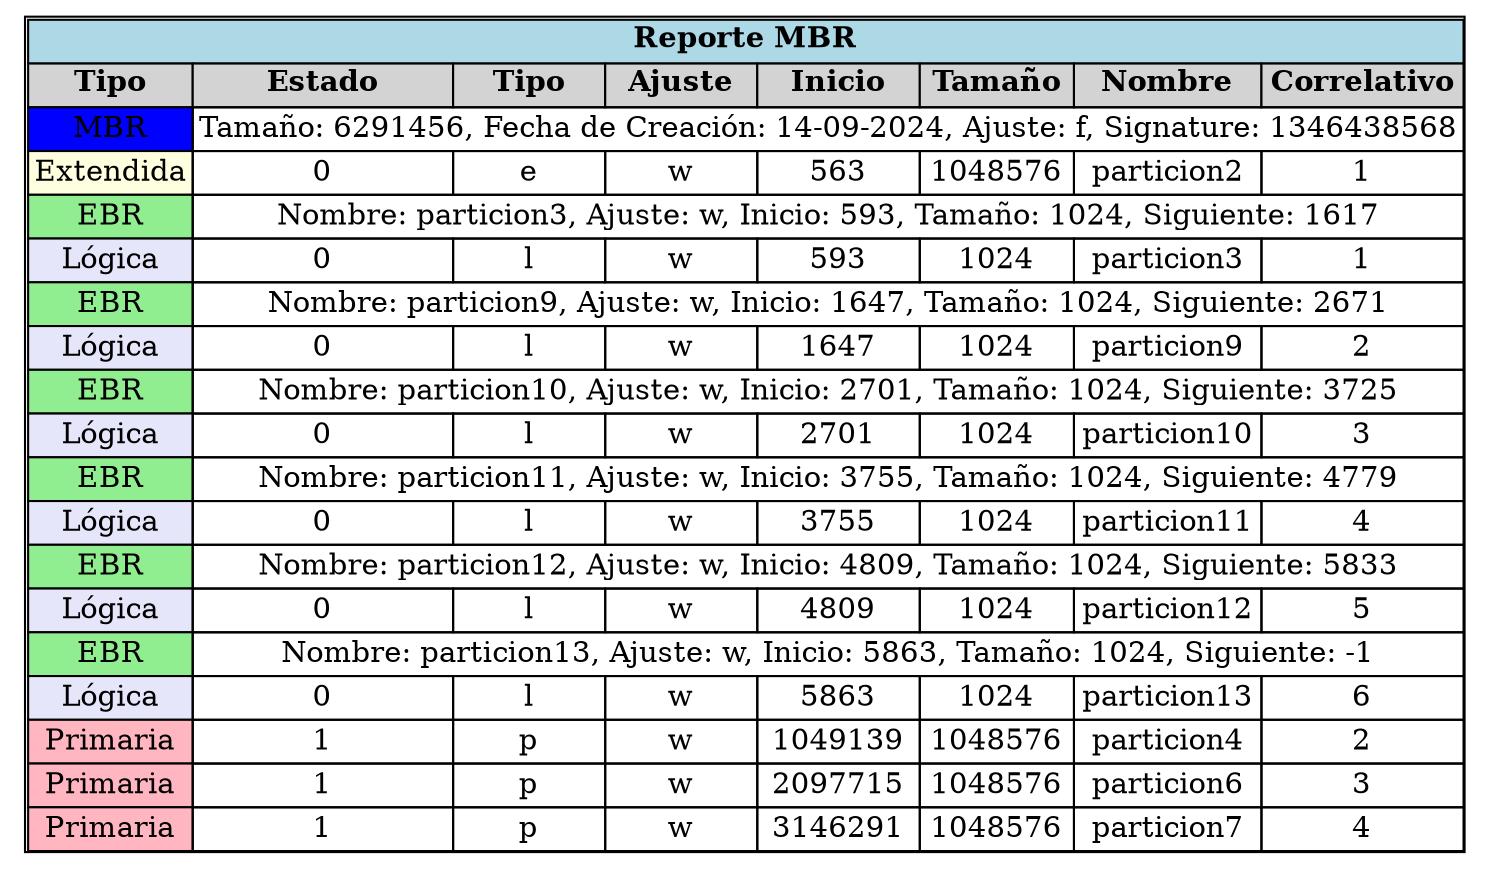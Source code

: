 digraph G {
node [shape=plaintext];
tabla [label=<
<table border='1' cellborder='1' cellspacing='0'>
<tr><td colspan='8' bgcolor='lightblue'><b>Reporte MBR</b></td></tr>
<tr><td bgcolor='lightgray'><b>Tipo</b></td><td bgcolor='lightgray'><b>Estado</b></td><td bgcolor='lightgray'><b>Tipo</b></td><td bgcolor='lightgray'><b>Ajuste</b></td><td bgcolor='lightgray'><b>Inicio</b></td><td bgcolor='lightgray'><b>Tamaño</b></td><td bgcolor='lightgray'><b>Nombre</b></td><td bgcolor='lightgray'><b>Correlativo</b></td></tr>
<tr><td bgcolor='blue'>MBR</td><td colspan='7'>Tamaño: 6291456, Fecha de Creación: 14-09-2024, Ajuste: f, Signature: 1346438568</td></tr>
<tr><td bgcolor='lightyellow'>Extendida</td><td>0</td><td>e</td><td>w</td><td>563</td><td>1048576</td><td>particion2</td><td>1</td></tr>
<tr><td bgcolor='lightgreen'>EBR</td><td colspan='7'>Nombre: particion3, Ajuste: w, Inicio: 593, Tamaño: 1024, Siguiente: 1617</td></tr>
<tr><td bgcolor='lavender'>Lógica</td><td>0</td><td>l</td><td>w</td><td>593</td><td>1024</td><td>particion3</td><td>1</td></tr>
<tr><td bgcolor='lightgreen'>EBR</td><td colspan='7'>Nombre: particion9, Ajuste: w, Inicio: 1647, Tamaño: 1024, Siguiente: 2671</td></tr>
<tr><td bgcolor='lavender'>Lógica</td><td>0</td><td>l</td><td>w</td><td>1647</td><td>1024</td><td>particion9</td><td>2</td></tr>
<tr><td bgcolor='lightgreen'>EBR</td><td colspan='7'>Nombre: particion10, Ajuste: w, Inicio: 2701, Tamaño: 1024, Siguiente: 3725</td></tr>
<tr><td bgcolor='lavender'>Lógica</td><td>0</td><td>l</td><td>w</td><td>2701</td><td>1024</td><td>particion10</td><td>3</td></tr>
<tr><td bgcolor='lightgreen'>EBR</td><td colspan='7'>Nombre: particion11, Ajuste: w, Inicio: 3755, Tamaño: 1024, Siguiente: 4779</td></tr>
<tr><td bgcolor='lavender'>Lógica</td><td>0</td><td>l</td><td>w</td><td>3755</td><td>1024</td><td>particion11</td><td>4</td></tr>
<tr><td bgcolor='lightgreen'>EBR</td><td colspan='7'>Nombre: particion12, Ajuste: w, Inicio: 4809, Tamaño: 1024, Siguiente: 5833</td></tr>
<tr><td bgcolor='lavender'>Lógica</td><td>0</td><td>l</td><td>w</td><td>4809</td><td>1024</td><td>particion12</td><td>5</td></tr>
<tr><td bgcolor='lightgreen'>EBR</td><td colspan='7'>Nombre: particion13, Ajuste: w, Inicio: 5863, Tamaño: 1024, Siguiente: -1</td></tr>
<tr><td bgcolor='lavender'>Lógica</td><td>0</td><td>l</td><td>w</td><td>5863</td><td>1024</td><td>particion13</td><td>6</td></tr>
<tr><td bgcolor='lightpink'>Primaria</td><td>1</td><td>p</td><td>w</td><td>1049139</td><td>1048576</td><td>particion4</td><td>2</td></tr>
<tr><td bgcolor='lightpink'>Primaria</td><td>1</td><td>p</td><td>w</td><td>2097715</td><td>1048576</td><td>particion6</td><td>3</td></tr>
<tr><td bgcolor='lightpink'>Primaria</td><td>1</td><td>p</td><td>w</td><td>3146291</td><td>1048576</td><td>particion7</td><td>4</td></tr>
</table>
>];
}
